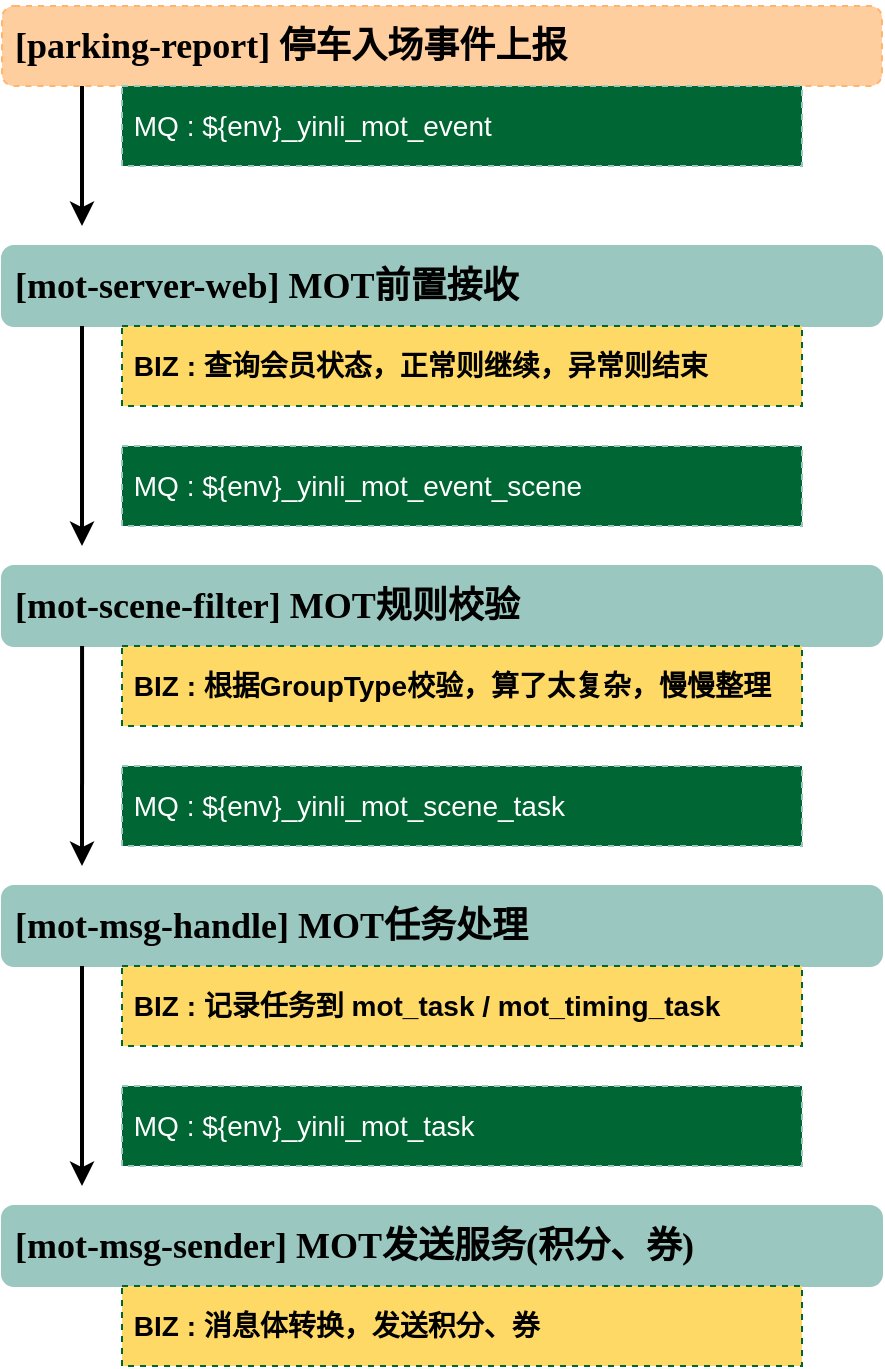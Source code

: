 <mxfile version="14.1.2" type="github">
  <diagram id="C5RBs43oDa-KdzZeNtuy" name="Page-1">
    <mxGraphModel dx="1422" dy="762" grid="1" gridSize="10" guides="1" tooltips="1" connect="1" arrows="1" fold="1" page="1" pageScale="1" pageWidth="827" pageHeight="1169" math="0" shadow="0">
      <root>
        <mxCell id="WIyWlLk6GJQsqaUBKTNV-0" />
        <mxCell id="WIyWlLk6GJQsqaUBKTNV-1" parent="WIyWlLk6GJQsqaUBKTNV-0" />
        <mxCell id="sNflH9_Xu9aTYOmNW74D-0" value="&lt;pre&gt;&lt;span style=&quot;background-color: rgb(255 , 206 , 159)&quot;&gt;&lt;b style=&quot;font-size: 18px ; font-family: &amp;#34;verdana&amp;#34; ; white-space: normal&quot;&gt;&amp;nbsp;[parking-report]&amp;nbsp;&lt;/b&gt;&lt;font style=&quot;font-size: 18px&quot; face=&quot;Verdana&quot;&gt;&lt;b&gt;停车入场事件上报 &lt;/b&gt;&lt;/font&gt;&lt;/span&gt;&lt;/pre&gt;" style="rounded=1;whiteSpace=wrap;html=1;align=left;fillColor=#FFCE9F;dashed=1;strokeColor=#FFB570;" vertex="1" parent="WIyWlLk6GJQsqaUBKTNV-1">
          <mxGeometry x="40" y="120" width="440" height="40" as="geometry" />
        </mxCell>
        <mxCell id="sNflH9_Xu9aTYOmNW74D-1" value="&lt;pre&gt;&lt;span style=&quot;background-color: rgb(154 , 199 , 191)&quot;&gt;&lt;b style=&quot;font-size: 18px ; font-family: &amp;#34;verdana&amp;#34; ; white-space: normal&quot;&gt;&amp;nbsp;[mot-server-web]&amp;nbsp;&lt;/b&gt;&lt;font style=&quot;font-size: 18px&quot; face=&quot;Verdana&quot;&gt;&lt;b&gt;MOT前置接收&lt;/b&gt;&lt;/font&gt;&lt;/span&gt;&lt;/pre&gt;" style="rounded=1;whiteSpace=wrap;html=1;align=left;fillColor=#9AC7BF;strokeColor=#9AC7BF;" vertex="1" parent="WIyWlLk6GJQsqaUBKTNV-1">
          <mxGeometry x="40" y="240" width="440" height="40" as="geometry" />
        </mxCell>
        <mxCell id="sNflH9_Xu9aTYOmNW74D-2" value="&lt;pre&gt;&lt;span style=&quot;background-color: rgb(154 , 199 , 191)&quot;&gt;&lt;b style=&quot;font-size: 18px ; font-family: &amp;#34;verdana&amp;#34; ; white-space: normal&quot;&gt;&amp;nbsp;[mot-scene-filter]&amp;nbsp;&lt;/b&gt;&lt;font style=&quot;font-size: 18px&quot; face=&quot;Verdana&quot;&gt;&lt;b&gt;MOT规则校验&lt;/b&gt;&lt;/font&gt;&lt;/span&gt;&lt;/pre&gt;" style="rounded=1;whiteSpace=wrap;html=1;align=left;fillColor=#9AC7BF;strokeColor=#9AC7BF;" vertex="1" parent="WIyWlLk6GJQsqaUBKTNV-1">
          <mxGeometry x="40" y="400" width="440" height="40" as="geometry" />
        </mxCell>
        <mxCell id="sNflH9_Xu9aTYOmNW74D-4" value="" style="endArrow=classic;html=1;strokeWidth=2;" edge="1" parent="WIyWlLk6GJQsqaUBKTNV-1">
          <mxGeometry width="50" height="50" relative="1" as="geometry">
            <mxPoint x="80" y="160" as="sourcePoint" />
            <mxPoint x="80" y="230" as="targetPoint" />
          </mxGeometry>
        </mxCell>
        <mxCell id="sNflH9_Xu9aTYOmNW74D-5" value="" style="endArrow=classic;html=1;strokeWidth=2;" edge="1" parent="WIyWlLk6GJQsqaUBKTNV-1">
          <mxGeometry width="50" height="50" relative="1" as="geometry">
            <mxPoint x="80" y="280" as="sourcePoint" />
            <mxPoint x="80" y="390" as="targetPoint" />
          </mxGeometry>
        </mxCell>
        <mxCell id="sNflH9_Xu9aTYOmNW74D-6" value="" style="endArrow=classic;html=1;strokeWidth=2;exitX=0.091;exitY=1;exitDx=0;exitDy=0;exitPerimeter=0;" edge="1" parent="WIyWlLk6GJQsqaUBKTNV-1" source="sNflH9_Xu9aTYOmNW74D-2">
          <mxGeometry width="50" height="50" relative="1" as="geometry">
            <mxPoint x="80" y="450" as="sourcePoint" />
            <mxPoint x="80" y="550" as="targetPoint" />
          </mxGeometry>
        </mxCell>
        <mxCell id="sNflH9_Xu9aTYOmNW74D-9" value="&lt;span style=&quot;color: rgb(255 , 255 , 255) ; white-space: normal&quot;&gt;&lt;font style=&quot;font-size: 14px&quot;&gt;&amp;nbsp;MQ : ${env}_yinli_mot_event&lt;/font&gt;&lt;/span&gt;" style="rounded=0;whiteSpace=wrap;html=1;dashed=1;strokeColor=#9AC7BF;fillColor=#006633;align=left;" vertex="1" parent="WIyWlLk6GJQsqaUBKTNV-1">
          <mxGeometry x="100" y="160" width="340" height="40" as="geometry" />
        </mxCell>
        <mxCell id="sNflH9_Xu9aTYOmNW74D-10" value="&lt;span style=&quot;color: rgb(255 , 255 , 255) ; white-space: normal&quot;&gt;&lt;font style=&quot;font-size: 14px&quot;&gt;&amp;nbsp;MQ : ${env}_yinli_mot_event_scene&lt;/font&gt;&lt;/span&gt;" style="rounded=0;whiteSpace=wrap;html=1;dashed=1;strokeColor=#9AC7BF;fillColor=#006633;align=left;" vertex="1" parent="WIyWlLk6GJQsqaUBKTNV-1">
          <mxGeometry x="100" y="340" width="340" height="40" as="geometry" />
        </mxCell>
        <mxCell id="sNflH9_Xu9aTYOmNW74D-11" value="&lt;span style=&quot;color: rgb(255 , 255 , 255) ; white-space: normal&quot;&gt;&lt;font style=&quot;font-size: 14px&quot;&gt;&amp;nbsp;MQ : ${env}_yinli_mot_scene_task&lt;/font&gt;&lt;/span&gt;" style="rounded=0;whiteSpace=wrap;html=1;dashed=1;strokeColor=#9AC7BF;fillColor=#006633;align=left;" vertex="1" parent="WIyWlLk6GJQsqaUBKTNV-1">
          <mxGeometry x="100" y="500" width="340" height="40" as="geometry" />
        </mxCell>
        <mxCell id="sNflH9_Xu9aTYOmNW74D-13" value="&lt;font style=&quot;font-size: 14px&quot;&gt;&lt;b&gt;&amp;nbsp;BIZ : 查询会员状态，正常则继续，异常则结束&lt;/b&gt;&lt;/font&gt;" style="rounded=0;whiteSpace=wrap;html=1;dashed=1;strokeColor=#006633;strokeWidth=1;fillColor=#FFD966;align=left;" vertex="1" parent="WIyWlLk6GJQsqaUBKTNV-1">
          <mxGeometry x="100" y="280" width="340" height="40" as="geometry" />
        </mxCell>
        <mxCell id="sNflH9_Xu9aTYOmNW74D-14" value="&lt;font style=&quot;font-size: 14px&quot;&gt;&lt;b&gt;&amp;nbsp;BIZ : 根据GroupType校验，算了太复杂，慢慢整理&lt;/b&gt;&lt;/font&gt;" style="rounded=0;whiteSpace=wrap;html=1;dashed=1;strokeColor=#006633;strokeWidth=1;fillColor=#FFD966;align=left;" vertex="1" parent="WIyWlLk6GJQsqaUBKTNV-1">
          <mxGeometry x="100" y="440" width="340" height="40" as="geometry" />
        </mxCell>
        <mxCell id="sNflH9_Xu9aTYOmNW74D-15" value="&lt;pre&gt;&lt;span style=&quot;background-color: rgb(154 , 199 , 191)&quot;&gt;&lt;font style=&quot;font-size: 18px&quot; face=&quot;Verdana&quot;&gt;&lt;b&gt; &lt;/b&gt;&lt;/font&gt;&lt;b style=&quot;font-size: 18px ; font-family: &amp;#34;verdana&amp;#34; ; white-space: normal&quot;&gt;[mot-msg-handle]&amp;nbsp;&lt;/b&gt;&lt;b style=&quot;font-size: 18px ; font-family: &amp;#34;verdana&amp;#34; ; white-space: normal&quot;&gt;MOT任务处理&lt;/b&gt;&lt;/span&gt;&lt;/pre&gt;" style="rounded=1;whiteSpace=wrap;html=1;align=left;strokeColor=#9AC7BF;fillColor=#9AC7BF;" vertex="1" parent="WIyWlLk6GJQsqaUBKTNV-1">
          <mxGeometry x="40" y="560" width="440" height="40" as="geometry" />
        </mxCell>
        <mxCell id="sNflH9_Xu9aTYOmNW74D-16" value="&lt;pre&gt;&lt;span style=&quot;background-color: rgb(154 , 199 , 191)&quot;&gt;&lt;font style=&quot;font-size: 18px&quot; face=&quot;Verdana&quot;&gt;&lt;b&gt; &lt;/b&gt;&lt;/font&gt;&lt;b style=&quot;font-size: 18px ; font-family: &amp;#34;verdana&amp;#34; ; white-space: normal&quot;&gt;[mot-msg-sender]&amp;nbsp;&lt;/b&gt;&lt;b style=&quot;font-size: 18px ; font-family: &amp;#34;verdana&amp;#34; ; white-space: normal&quot;&gt;MOT发送服务(积分、券)&lt;/b&gt;&lt;/span&gt;&lt;/pre&gt;" style="rounded=1;whiteSpace=wrap;html=1;align=left;fillColor=#9AC7BF;strokeColor=#9AC7BF;" vertex="1" parent="WIyWlLk6GJQsqaUBKTNV-1">
          <mxGeometry x="40" y="720" width="440" height="40" as="geometry" />
        </mxCell>
        <mxCell id="sNflH9_Xu9aTYOmNW74D-17" value="" style="endArrow=classic;html=1;strokeWidth=2;" edge="1" parent="WIyWlLk6GJQsqaUBKTNV-1">
          <mxGeometry width="50" height="50" relative="1" as="geometry">
            <mxPoint x="80" y="600" as="sourcePoint" />
            <mxPoint x="80" y="710" as="targetPoint" />
          </mxGeometry>
        </mxCell>
        <mxCell id="sNflH9_Xu9aTYOmNW74D-18" value="&lt;span style=&quot;color: rgb(255 , 255 , 255) ; white-space: normal&quot;&gt;&lt;font style=&quot;font-size: 14px&quot;&gt;&amp;nbsp;MQ : ${env}_yinli_mot_task&lt;/font&gt;&lt;/span&gt;" style="rounded=0;whiteSpace=wrap;html=1;dashed=1;strokeColor=#9AC7BF;fillColor=#006633;align=left;" vertex="1" parent="WIyWlLk6GJQsqaUBKTNV-1">
          <mxGeometry x="100" y="660" width="340" height="40" as="geometry" />
        </mxCell>
        <mxCell id="sNflH9_Xu9aTYOmNW74D-19" value="&lt;font style=&quot;font-size: 14px&quot;&gt;&lt;b&gt;&amp;nbsp;BIZ : 记录任务到 mot_task / mot_timing_task&lt;/b&gt;&lt;/font&gt;" style="rounded=0;whiteSpace=wrap;html=1;dashed=1;strokeColor=#006633;strokeWidth=1;fillColor=#FFD966;align=left;" vertex="1" parent="WIyWlLk6GJQsqaUBKTNV-1">
          <mxGeometry x="100" y="600" width="340" height="40" as="geometry" />
        </mxCell>
        <mxCell id="sNflH9_Xu9aTYOmNW74D-21" value="&lt;font style=&quot;font-size: 14px&quot;&gt;&lt;b&gt;&amp;nbsp;BIZ : 消息体&lt;/b&gt;&lt;/font&gt;&lt;b style=&quot;font-size: 14px&quot;&gt;转换，发送积分、券&lt;/b&gt;" style="rounded=0;whiteSpace=wrap;html=1;dashed=1;strokeColor=#006633;strokeWidth=1;fillColor=#FFD966;align=left;" vertex="1" parent="WIyWlLk6GJQsqaUBKTNV-1">
          <mxGeometry x="100" y="760" width="340" height="40" as="geometry" />
        </mxCell>
      </root>
    </mxGraphModel>
  </diagram>
</mxfile>
